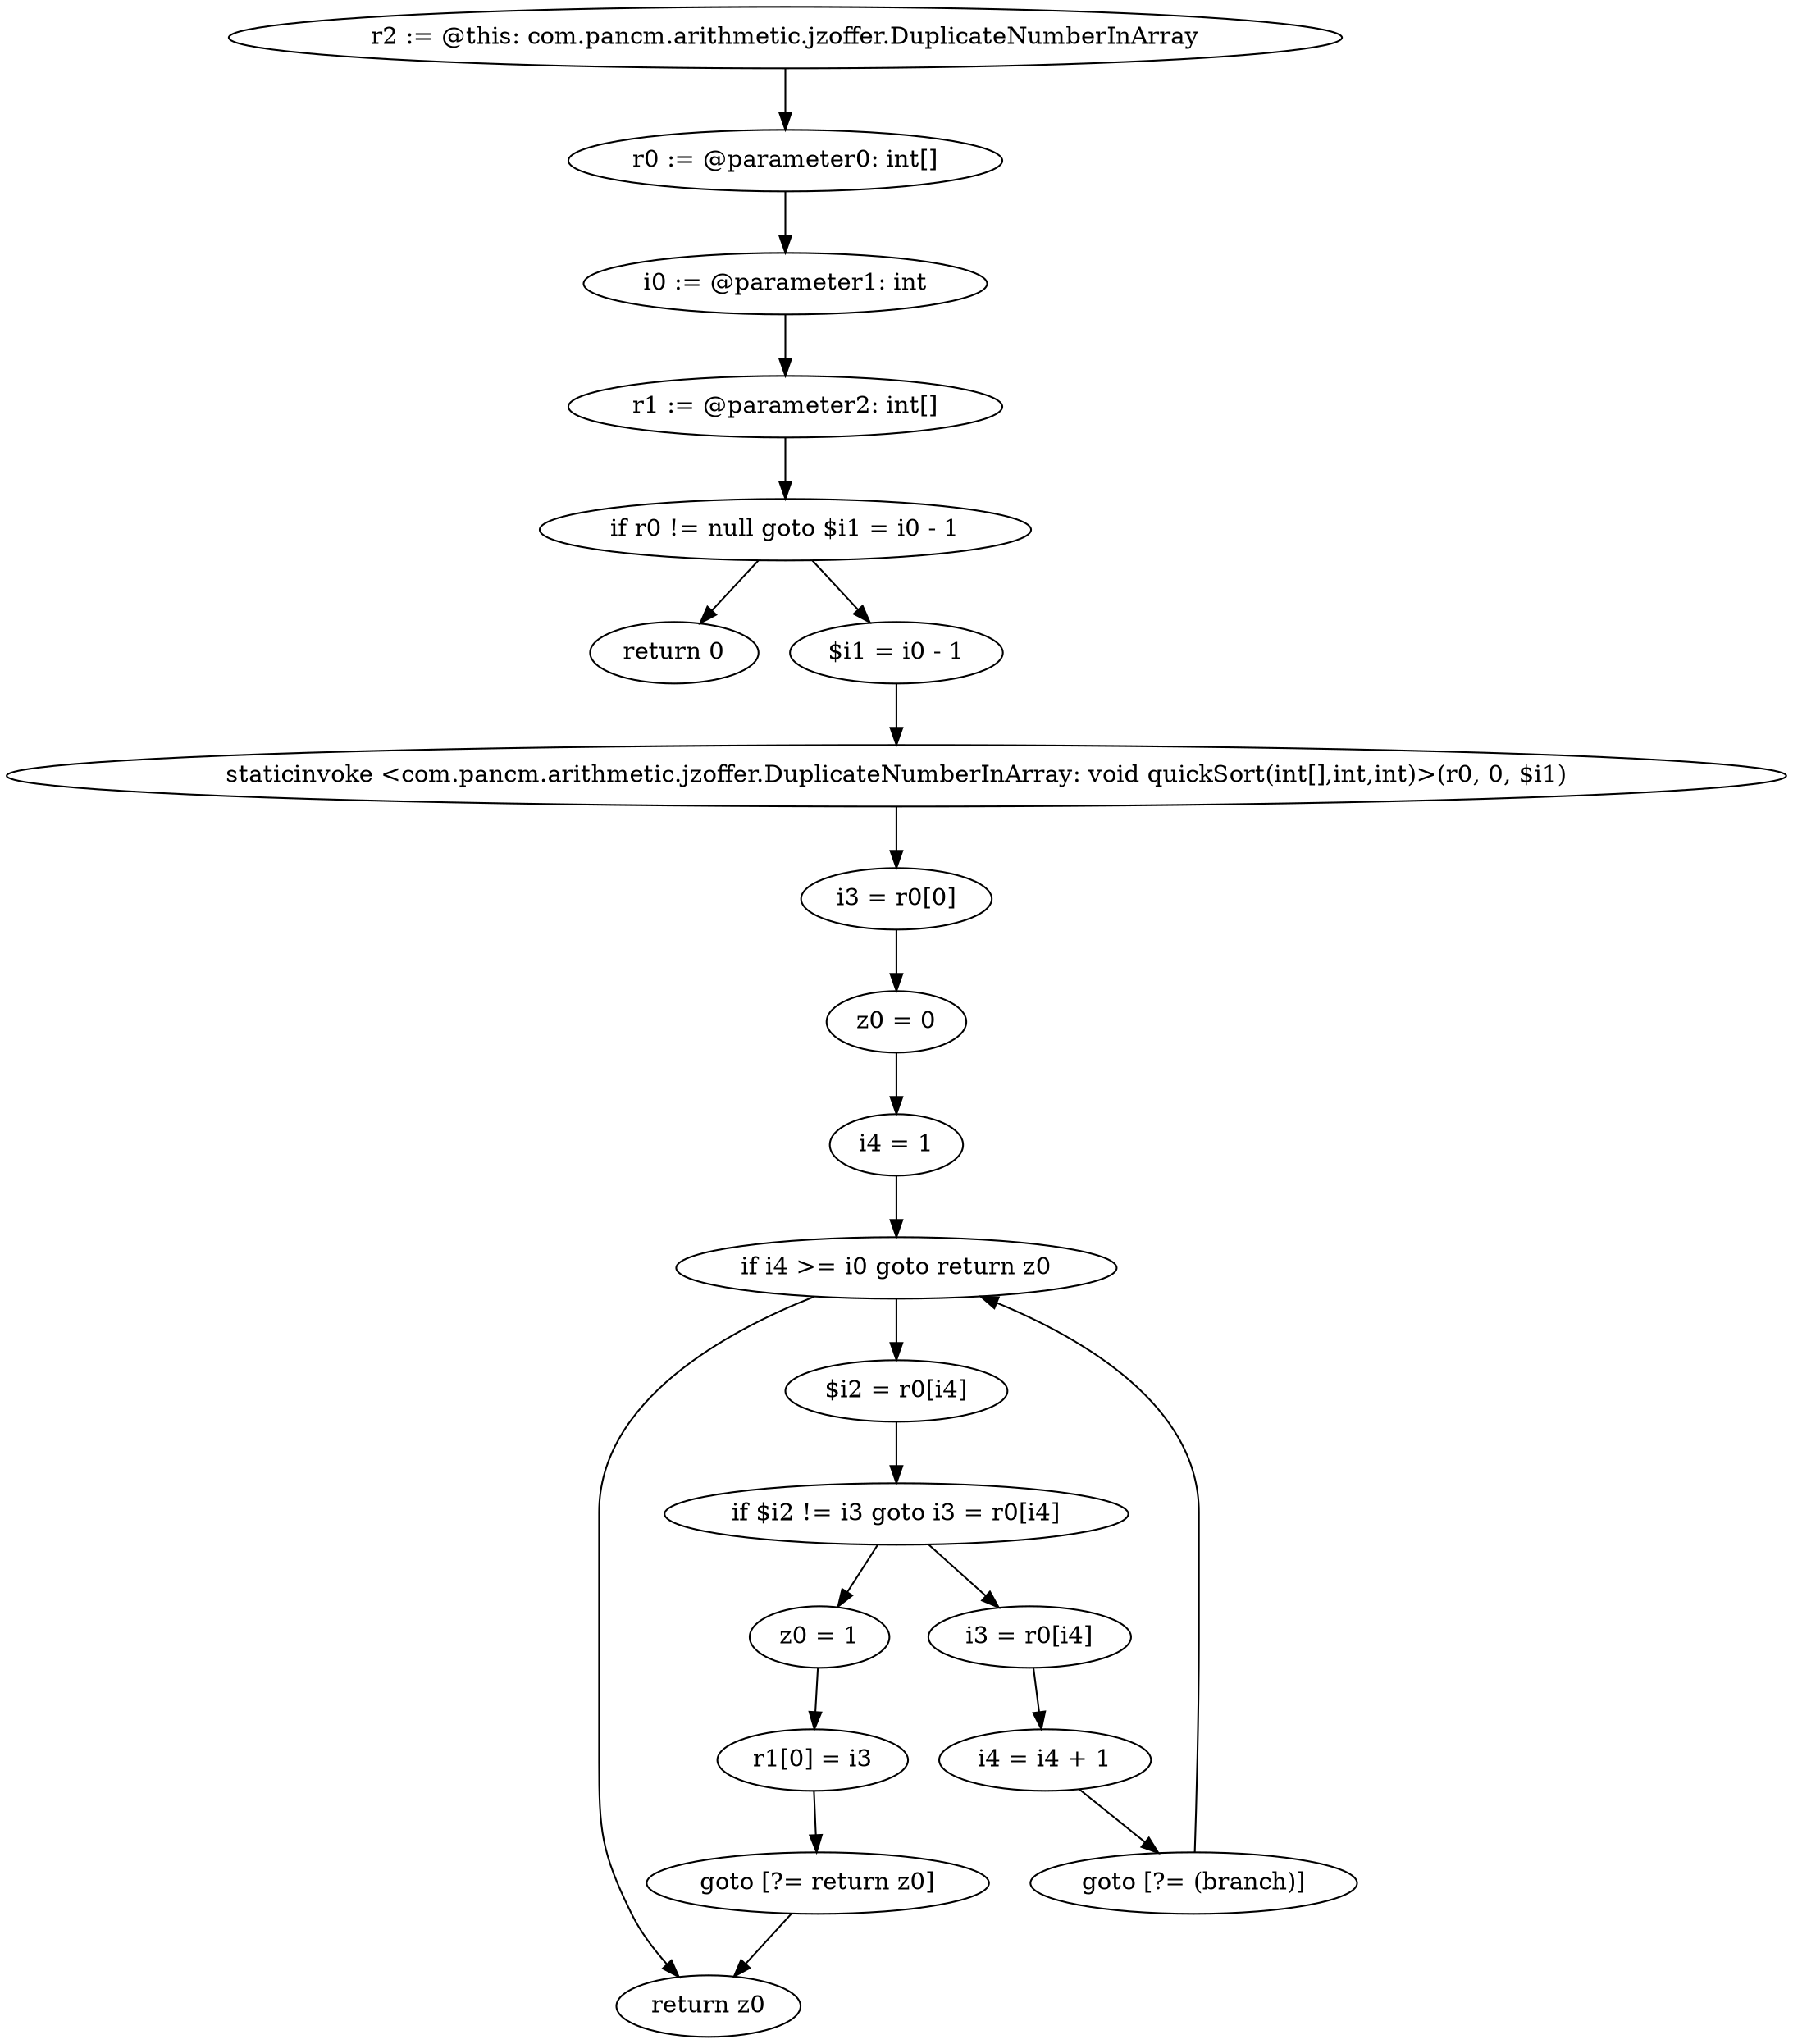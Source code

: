 digraph "unitGraph" {
    "r2 := @this: com.pancm.arithmetic.jzoffer.DuplicateNumberInArray"
    "r0 := @parameter0: int[]"
    "i0 := @parameter1: int"
    "r1 := @parameter2: int[]"
    "if r0 != null goto $i1 = i0 - 1"
    "return 0"
    "$i1 = i0 - 1"
    "staticinvoke <com.pancm.arithmetic.jzoffer.DuplicateNumberInArray: void quickSort(int[],int,int)>(r0, 0, $i1)"
    "i3 = r0[0]"
    "z0 = 0"
    "i4 = 1"
    "if i4 >= i0 goto return z0"
    "$i2 = r0[i4]"
    "if $i2 != i3 goto i3 = r0[i4]"
    "z0 = 1"
    "r1[0] = i3"
    "goto [?= return z0]"
    "i3 = r0[i4]"
    "i4 = i4 + 1"
    "goto [?= (branch)]"
    "return z0"
    "r2 := @this: com.pancm.arithmetic.jzoffer.DuplicateNumberInArray"->"r0 := @parameter0: int[]";
    "r0 := @parameter0: int[]"->"i0 := @parameter1: int";
    "i0 := @parameter1: int"->"r1 := @parameter2: int[]";
    "r1 := @parameter2: int[]"->"if r0 != null goto $i1 = i0 - 1";
    "if r0 != null goto $i1 = i0 - 1"->"return 0";
    "if r0 != null goto $i1 = i0 - 1"->"$i1 = i0 - 1";
    "$i1 = i0 - 1"->"staticinvoke <com.pancm.arithmetic.jzoffer.DuplicateNumberInArray: void quickSort(int[],int,int)>(r0, 0, $i1)";
    "staticinvoke <com.pancm.arithmetic.jzoffer.DuplicateNumberInArray: void quickSort(int[],int,int)>(r0, 0, $i1)"->"i3 = r0[0]";
    "i3 = r0[0]"->"z0 = 0";
    "z0 = 0"->"i4 = 1";
    "i4 = 1"->"if i4 >= i0 goto return z0";
    "if i4 >= i0 goto return z0"->"$i2 = r0[i4]";
    "if i4 >= i0 goto return z0"->"return z0";
    "$i2 = r0[i4]"->"if $i2 != i3 goto i3 = r0[i4]";
    "if $i2 != i3 goto i3 = r0[i4]"->"z0 = 1";
    "if $i2 != i3 goto i3 = r0[i4]"->"i3 = r0[i4]";
    "z0 = 1"->"r1[0] = i3";
    "r1[0] = i3"->"goto [?= return z0]";
    "goto [?= return z0]"->"return z0";
    "i3 = r0[i4]"->"i4 = i4 + 1";
    "i4 = i4 + 1"->"goto [?= (branch)]";
    "goto [?= (branch)]"->"if i4 >= i0 goto return z0";
}
